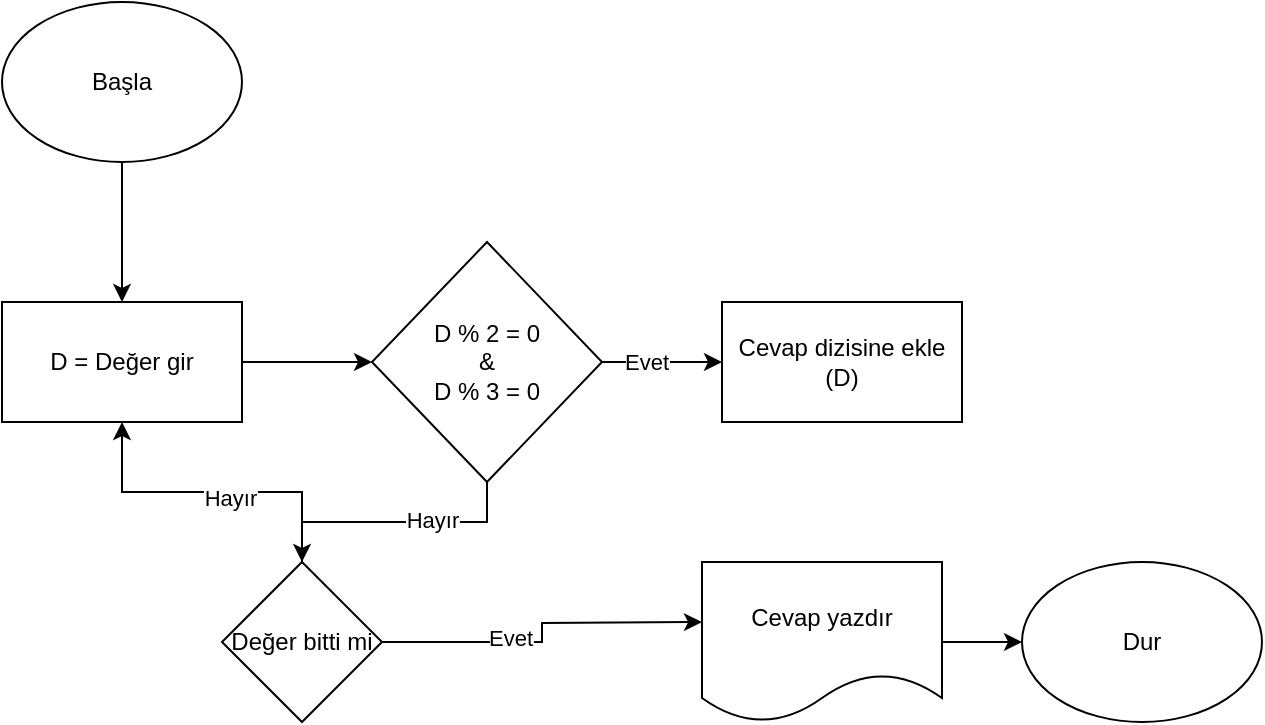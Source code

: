 <mxfile version="15.0.3" type="device"><diagram id="QlHk6NcabFm0nv-j_tWV" name="Page-1"><mxGraphModel dx="1718" dy="637" grid="1" gridSize="10" guides="1" tooltips="1" connect="1" arrows="1" fold="1" page="1" pageScale="1" pageWidth="850" pageHeight="1100" math="0" shadow="0"><root><mxCell id="0"/><mxCell id="1" parent="0"/><mxCell id="hRHXbetSydN_C4NR1DLw-2" style="edgeStyle=orthogonalEdgeStyle;rounded=0;orthogonalLoop=1;jettySize=auto;html=1;" edge="1" parent="1" source="hRHXbetSydN_C4NR1DLw-1"><mxGeometry relative="1" as="geometry"><mxPoint x="220" y="190" as="targetPoint"/></mxGeometry></mxCell><mxCell id="hRHXbetSydN_C4NR1DLw-1" value="Başla" style="ellipse;whiteSpace=wrap;html=1;" vertex="1" parent="1"><mxGeometry x="160" y="40" width="120" height="80" as="geometry"/></mxCell><mxCell id="hRHXbetSydN_C4NR1DLw-5" value="Dur" style="ellipse;whiteSpace=wrap;html=1;" vertex="1" parent="1"><mxGeometry x="670" y="320" width="120" height="80" as="geometry"/></mxCell><mxCell id="hRHXbetSydN_C4NR1DLw-69" style="edgeStyle=orthogonalEdgeStyle;rounded=0;orthogonalLoop=1;jettySize=auto;html=1;" edge="1" parent="1" source="hRHXbetSydN_C4NR1DLw-24" target="hRHXbetSydN_C4NR1DLw-5"><mxGeometry relative="1" as="geometry"/></mxCell><mxCell id="hRHXbetSydN_C4NR1DLw-24" value="Cevap yazdır" style="shape=document;whiteSpace=wrap;html=1;boundedLbl=1;" vertex="1" parent="1"><mxGeometry x="510" y="320" width="120" height="80" as="geometry"/></mxCell><mxCell id="hRHXbetSydN_C4NR1DLw-61" style="edgeStyle=orthogonalEdgeStyle;rounded=0;orthogonalLoop=1;jettySize=auto;html=1;entryX=1;entryY=0.5;entryDx=0;entryDy=0;" edge="1" parent="1" source="hRHXbetSydN_C4NR1DLw-59"><mxGeometry relative="1" as="geometry"><mxPoint x="480" y="320.0" as="targetPoint"/></mxGeometry></mxCell><mxCell id="hRHXbetSydN_C4NR1DLw-65" style="edgeStyle=orthogonalEdgeStyle;rounded=0;orthogonalLoop=1;jettySize=auto;html=1;entryX=1;entryY=0.5;entryDx=0;entryDy=0;" edge="1" parent="1" source="hRHXbetSydN_C4NR1DLw-60"><mxGeometry relative="1" as="geometry"><mxPoint x="280" y="320.0" as="targetPoint"/></mxGeometry></mxCell><mxCell id="hRHXbetSydN_C4NR1DLw-66" style="edgeStyle=orthogonalEdgeStyle;rounded=0;orthogonalLoop=1;jettySize=auto;html=1;" edge="1" parent="1" source="hRHXbetSydN_C4NR1DLw-63"><mxGeometry relative="1" as="geometry"><mxPoint x="220" y="390" as="targetPoint"/></mxGeometry></mxCell><mxCell id="hRHXbetSydN_C4NR1DLw-82" style="edgeStyle=orthogonalEdgeStyle;rounded=0;orthogonalLoop=1;jettySize=auto;html=1;entryX=0;entryY=0.5;entryDx=0;entryDy=0;" edge="1" parent="1" source="hRHXbetSydN_C4NR1DLw-79" target="hRHXbetSydN_C4NR1DLw-81"><mxGeometry relative="1" as="geometry"/></mxCell><mxCell id="hRHXbetSydN_C4NR1DLw-79" value="D = Değer gir" style="rounded=0;whiteSpace=wrap;html=1;" vertex="1" parent="1"><mxGeometry x="160" y="190" width="120" height="60" as="geometry"/></mxCell><mxCell id="hRHXbetSydN_C4NR1DLw-83" style="edgeStyle=orthogonalEdgeStyle;rounded=0;orthogonalLoop=1;jettySize=auto;html=1;" edge="1" parent="1" source="hRHXbetSydN_C4NR1DLw-81" target="hRHXbetSydN_C4NR1DLw-84"><mxGeometry relative="1" as="geometry"><mxPoint x="520" y="220.0" as="targetPoint"/></mxGeometry></mxCell><mxCell id="hRHXbetSydN_C4NR1DLw-85" value="Evet" style="edgeLabel;html=1;align=center;verticalAlign=middle;resizable=0;points=[];" vertex="1" connectable="0" parent="hRHXbetSydN_C4NR1DLw-83"><mxGeometry x="-0.283" relative="1" as="geometry"><mxPoint as="offset"/></mxGeometry></mxCell><mxCell id="hRHXbetSydN_C4NR1DLw-91" style="edgeStyle=orthogonalEdgeStyle;rounded=0;orthogonalLoop=1;jettySize=auto;html=1;" edge="1" parent="1" source="hRHXbetSydN_C4NR1DLw-81" target="hRHXbetSydN_C4NR1DLw-89"><mxGeometry relative="1" as="geometry"/></mxCell><mxCell id="hRHXbetSydN_C4NR1DLw-92" value="Hayır" style="edgeLabel;html=1;align=center;verticalAlign=middle;resizable=0;points=[];" vertex="1" connectable="0" parent="hRHXbetSydN_C4NR1DLw-91"><mxGeometry x="-0.273" y="-1" relative="1" as="geometry"><mxPoint as="offset"/></mxGeometry></mxCell><mxCell id="hRHXbetSydN_C4NR1DLw-81" value="&lt;div&gt;D % 2 = 0 &lt;br&gt;&lt;/div&gt;&lt;div&gt;&amp;amp; &lt;br&gt;&lt;/div&gt;&lt;div&gt;D % 3 = 0&lt;/div&gt;" style="rhombus;whiteSpace=wrap;html=1;" vertex="1" parent="1"><mxGeometry x="345" y="160" width="115" height="120" as="geometry"/></mxCell><mxCell id="hRHXbetSydN_C4NR1DLw-84" value="Cevap dizisine ekle (D)" style="rounded=0;whiteSpace=wrap;html=1;" vertex="1" parent="1"><mxGeometry x="520" y="190.0" width="120" height="60" as="geometry"/></mxCell><mxCell id="hRHXbetSydN_C4NR1DLw-93" style="edgeStyle=orthogonalEdgeStyle;rounded=0;orthogonalLoop=1;jettySize=auto;html=1;" edge="1" parent="1" source="hRHXbetSydN_C4NR1DLw-89"><mxGeometry relative="1" as="geometry"><mxPoint x="510" y="350.0" as="targetPoint"/></mxGeometry></mxCell><mxCell id="hRHXbetSydN_C4NR1DLw-94" value="Evet" style="edgeLabel;html=1;align=center;verticalAlign=middle;resizable=0;points=[];" vertex="1" connectable="0" parent="hRHXbetSydN_C4NR1DLw-93"><mxGeometry x="-0.249" y="2" relative="1" as="geometry"><mxPoint as="offset"/></mxGeometry></mxCell><mxCell id="hRHXbetSydN_C4NR1DLw-96" style="edgeStyle=orthogonalEdgeStyle;rounded=0;orthogonalLoop=1;jettySize=auto;html=1;" edge="1" parent="1" source="hRHXbetSydN_C4NR1DLw-89" target="hRHXbetSydN_C4NR1DLw-79"><mxGeometry relative="1" as="geometry"/></mxCell><mxCell id="hRHXbetSydN_C4NR1DLw-97" value="Hayır" style="edgeLabel;html=1;align=center;verticalAlign=middle;resizable=0;points=[];" vertex="1" connectable="0" parent="hRHXbetSydN_C4NR1DLw-96"><mxGeometry x="-0.108" y="3" relative="1" as="geometry"><mxPoint as="offset"/></mxGeometry></mxCell><mxCell id="hRHXbetSydN_C4NR1DLw-89" value="Değer bitti mi" style="rhombus;whiteSpace=wrap;html=1;" vertex="1" parent="1"><mxGeometry x="270" y="320" width="80" height="80" as="geometry"/></mxCell></root></mxGraphModel></diagram></mxfile>